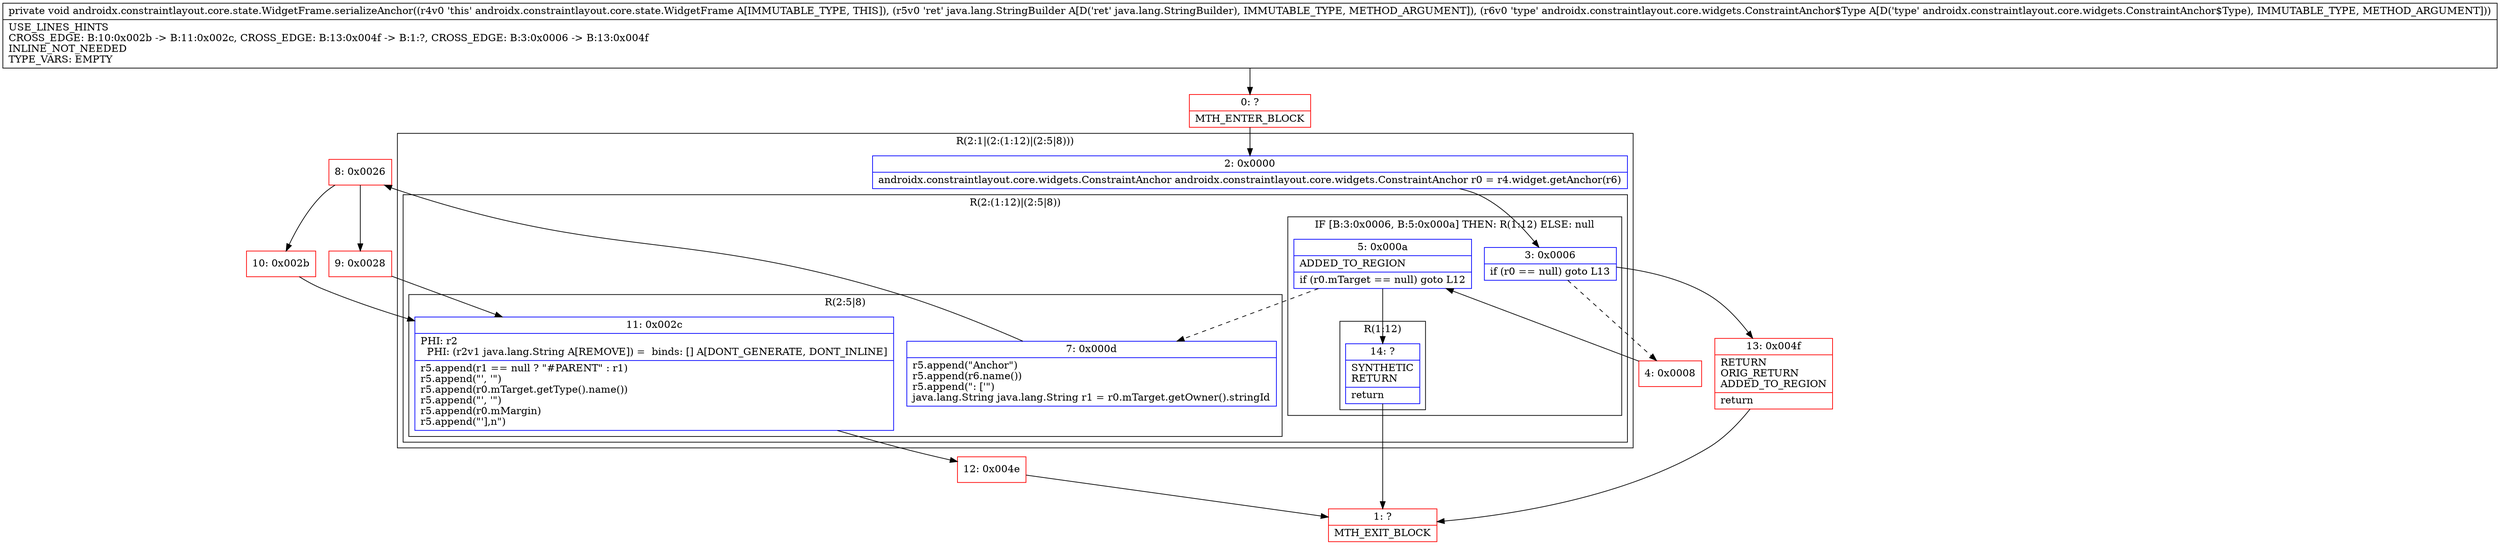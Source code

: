 digraph "CFG forandroidx.constraintlayout.core.state.WidgetFrame.serializeAnchor(Ljava\/lang\/StringBuilder;Landroidx\/constraintlayout\/core\/widgets\/ConstraintAnchor$Type;)V" {
subgraph cluster_Region_139857564 {
label = "R(2:1|(2:(1:12)|(2:5|8)))";
node [shape=record,color=blue];
Node_2 [shape=record,label="{2\:\ 0x0000|androidx.constraintlayout.core.widgets.ConstraintAnchor androidx.constraintlayout.core.widgets.ConstraintAnchor r0 = r4.widget.getAnchor(r6)\l}"];
subgraph cluster_Region_701700514 {
label = "R(2:(1:12)|(2:5|8))";
node [shape=record,color=blue];
subgraph cluster_IfRegion_2034291975 {
label = "IF [B:3:0x0006, B:5:0x000a] THEN: R(1:12) ELSE: null";
node [shape=record,color=blue];
Node_3 [shape=record,label="{3\:\ 0x0006|if (r0 == null) goto L13\l}"];
Node_5 [shape=record,label="{5\:\ 0x000a|ADDED_TO_REGION\l|if (r0.mTarget == null) goto L12\l}"];
subgraph cluster_Region_1845930938 {
label = "R(1:12)";
node [shape=record,color=blue];
Node_14 [shape=record,label="{14\:\ ?|SYNTHETIC\lRETURN\l|return\l}"];
}
}
subgraph cluster_Region_1447260950 {
label = "R(2:5|8)";
node [shape=record,color=blue];
Node_7 [shape=record,label="{7\:\ 0x000d|r5.append(\"Anchor\")\lr5.append(r6.name())\lr5.append(\": ['\")\ljava.lang.String java.lang.String r1 = r0.mTarget.getOwner().stringId\l}"];
Node_11 [shape=record,label="{11\:\ 0x002c|PHI: r2 \l  PHI: (r2v1 java.lang.String A[REMOVE]) =  binds: [] A[DONT_GENERATE, DONT_INLINE]\l|r5.append(r1 == null ? \"#PARENT\" : r1)\lr5.append(\"', '\")\lr5.append(r0.mTarget.getType().name())\lr5.append(\"', '\")\lr5.append(r0.mMargin)\lr5.append(\"'],n\")\l}"];
}
}
}
Node_0 [shape=record,color=red,label="{0\:\ ?|MTH_ENTER_BLOCK\l}"];
Node_4 [shape=record,color=red,label="{4\:\ 0x0008}"];
Node_8 [shape=record,color=red,label="{8\:\ 0x0026}"];
Node_9 [shape=record,color=red,label="{9\:\ 0x0028}"];
Node_12 [shape=record,color=red,label="{12\:\ 0x004e}"];
Node_1 [shape=record,color=red,label="{1\:\ ?|MTH_EXIT_BLOCK\l}"];
Node_10 [shape=record,color=red,label="{10\:\ 0x002b}"];
Node_13 [shape=record,color=red,label="{13\:\ 0x004f|RETURN\lORIG_RETURN\lADDED_TO_REGION\l|return\l}"];
MethodNode[shape=record,label="{private void androidx.constraintlayout.core.state.WidgetFrame.serializeAnchor((r4v0 'this' androidx.constraintlayout.core.state.WidgetFrame A[IMMUTABLE_TYPE, THIS]), (r5v0 'ret' java.lang.StringBuilder A[D('ret' java.lang.StringBuilder), IMMUTABLE_TYPE, METHOD_ARGUMENT]), (r6v0 'type' androidx.constraintlayout.core.widgets.ConstraintAnchor$Type A[D('type' androidx.constraintlayout.core.widgets.ConstraintAnchor$Type), IMMUTABLE_TYPE, METHOD_ARGUMENT]))  | USE_LINES_HINTS\lCROSS_EDGE: B:10:0x002b \-\> B:11:0x002c, CROSS_EDGE: B:13:0x004f \-\> B:1:?, CROSS_EDGE: B:3:0x0006 \-\> B:13:0x004f\lINLINE_NOT_NEEDED\lTYPE_VARS: EMPTY\l}"];
MethodNode -> Node_0;Node_2 -> Node_3;
Node_3 -> Node_4[style=dashed];
Node_3 -> Node_13;
Node_5 -> Node_7[style=dashed];
Node_5 -> Node_14;
Node_14 -> Node_1;
Node_7 -> Node_8;
Node_11 -> Node_12;
Node_0 -> Node_2;
Node_4 -> Node_5;
Node_8 -> Node_9;
Node_8 -> Node_10;
Node_9 -> Node_11;
Node_12 -> Node_1;
Node_10 -> Node_11;
Node_13 -> Node_1;
}

